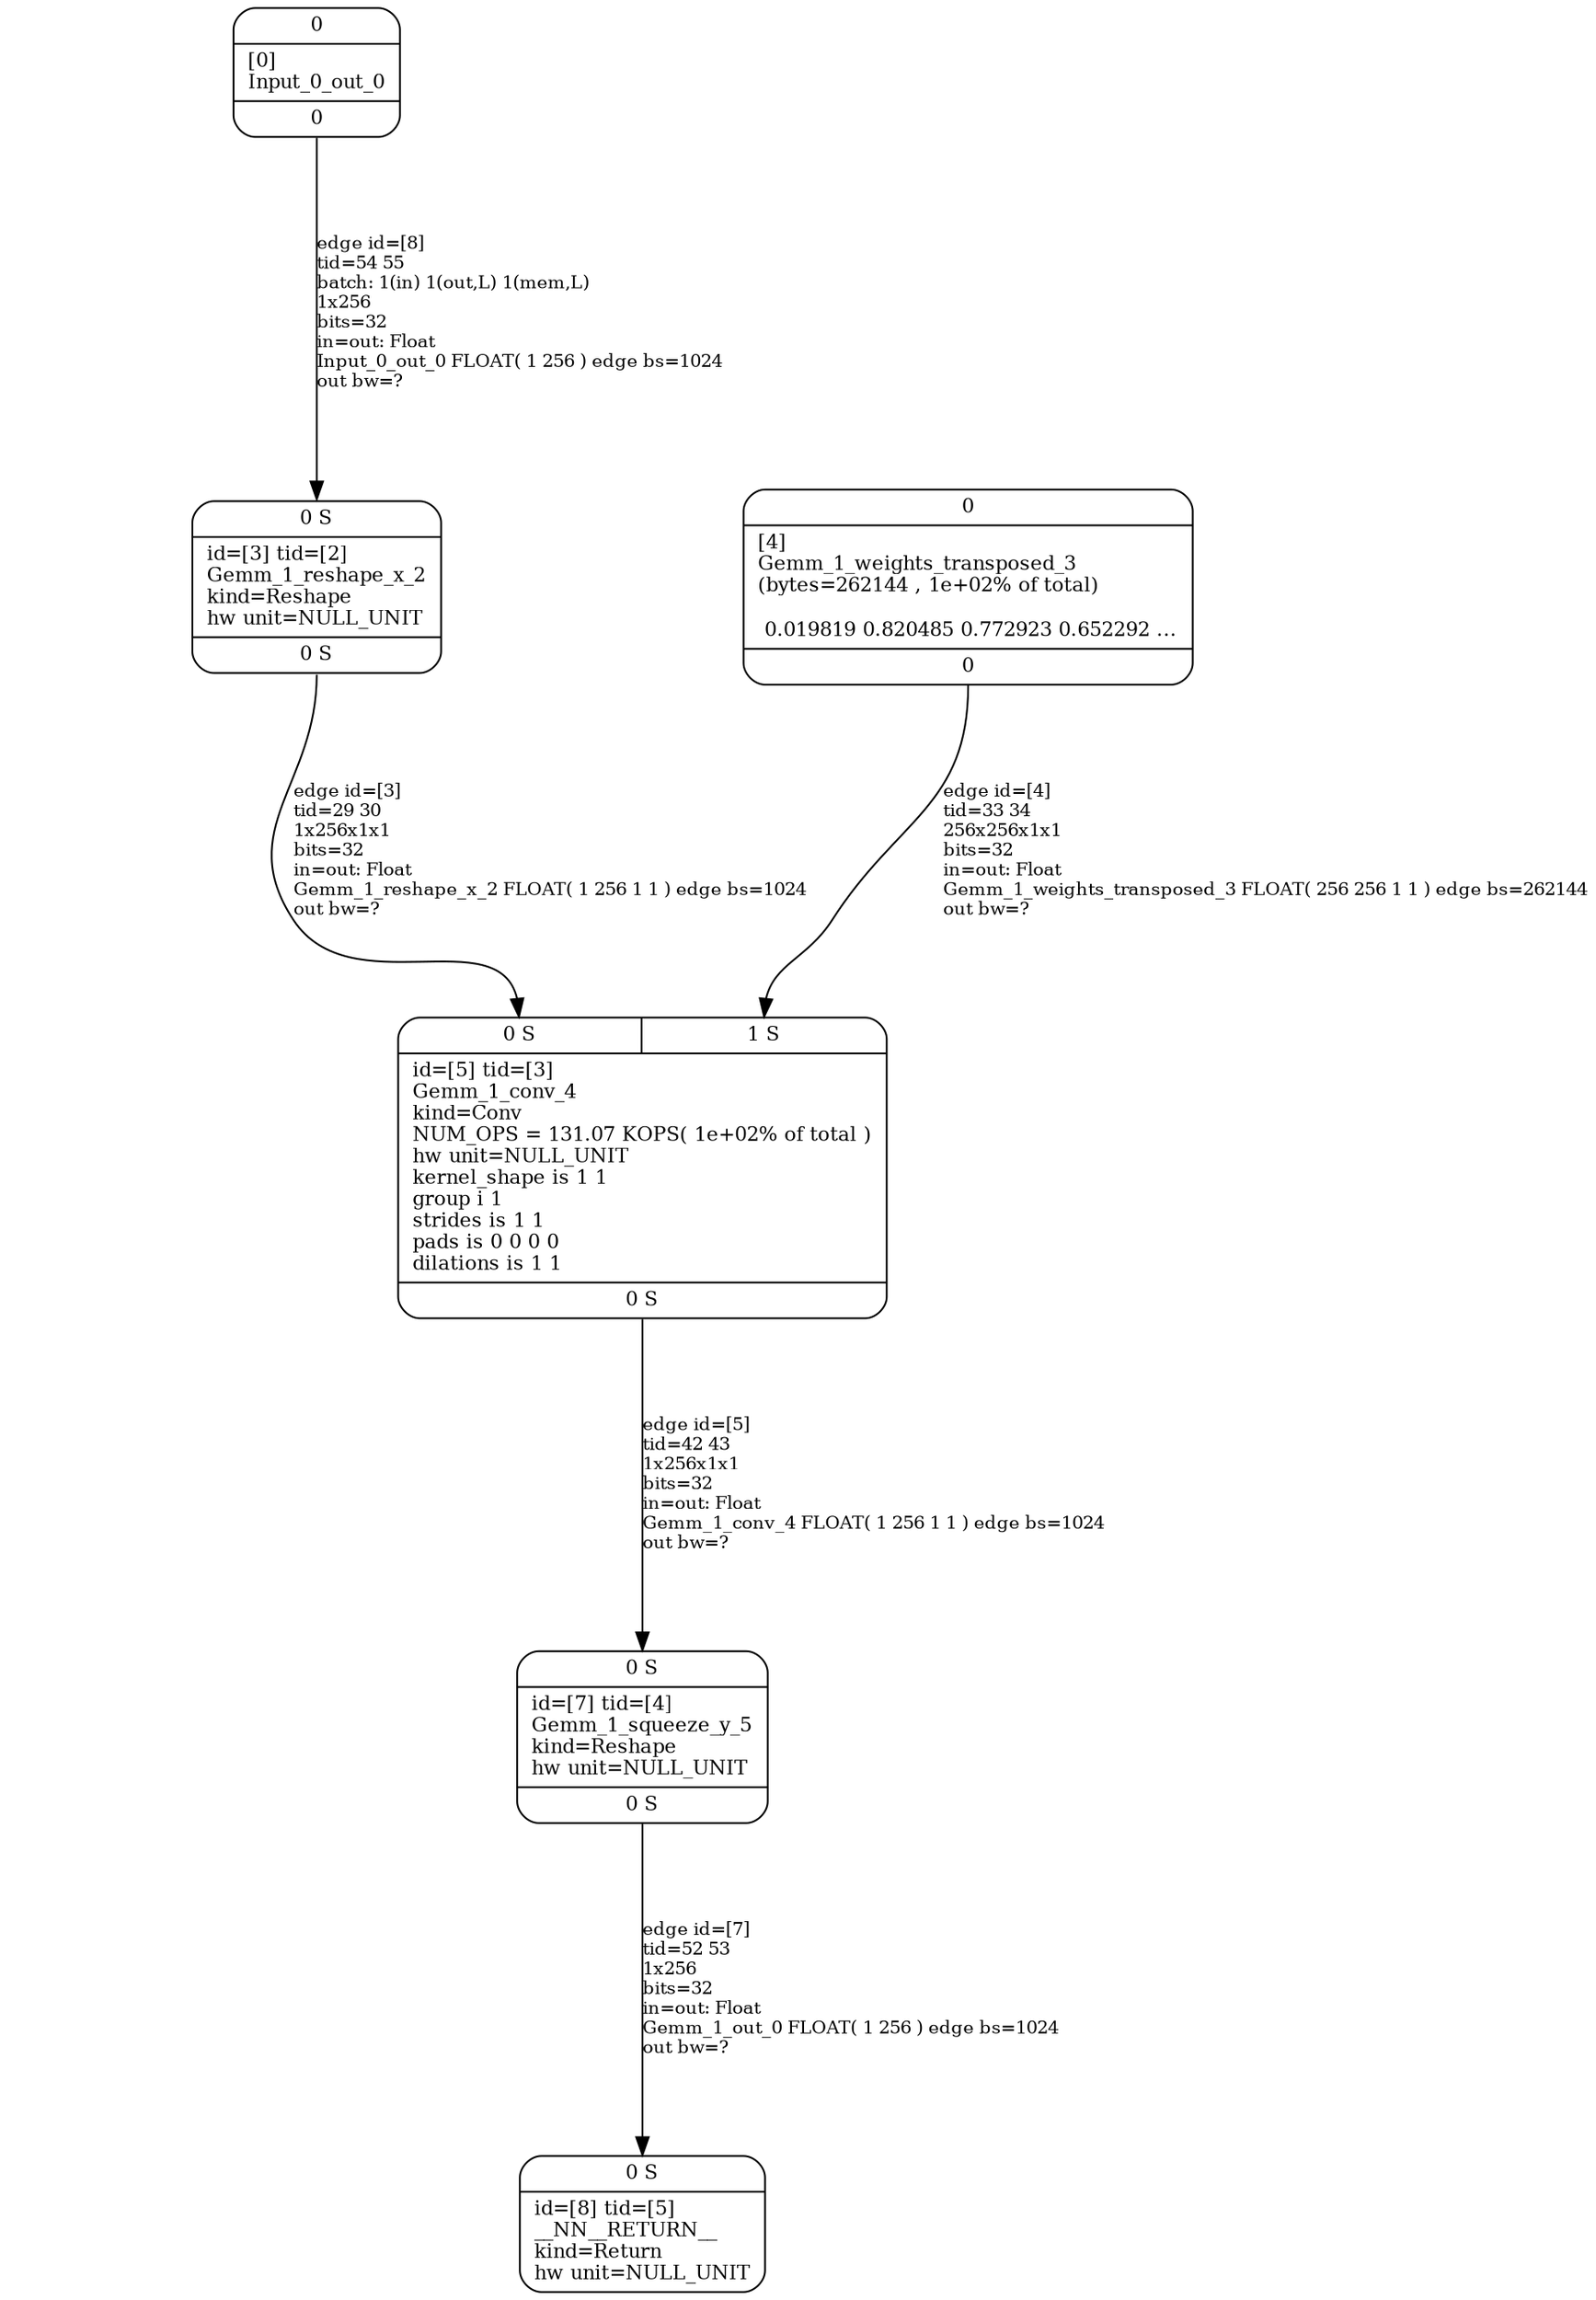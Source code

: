 digraph G {
graph [ fontsize=11 ];
node [ fontsize=11 ];
edge [ fontsize=10 ];
rankdir=BU
ranksep=1.5
nodesep=1
splines=spline
compound=true
Graphinfo [ label="" shape=plaintext, style=rounded, color=black, fontname="Arial-Bold" ];
Gemm_1_weights_transposed_3 [ label="{ { <i0> 0} |  [4]\lGemm_1_weights_transposed_3\l(bytes=262144 , 1e+02% of total)\l\l 0.019819 0.820485 0.772923 0.652292 ... | { <o0> 0} }", shape=record, color=black, style=rounded  ] ;
Input_0_out_0 [ label="{ { <i0> 0} |  [0]\lInput_0_out_0 | { <o0> 0} }", shape=record, color=black, style=rounded  ] ;
Gemm_1_reshape_x_2 [ label="{ { < i0>  0 S } | id=[3] tid=[2]\lGemm_1_reshape_x_2\lkind=Reshape\lhw unit=NULL_UNIT\l | { < o0>  0 S } }", shape=record, color=black, style=rounded  ] ;
Gemm_1_conv_4 [ label="{ { < i0>  0 S  | < i1>  1 S } | id=[5] tid=[3]\lGemm_1_conv_4\lkind=Conv\lNUM_OPS = 131.07 KOPS( 1e+02% of total )\lhw unit=NULL_UNIT\lkernel_shape is 1 1\lgroup i 1\lstrides is 1 1\lpads is 0 0 0 0\ldilations is 1 1\l | { < o0>  0 S } }", shape=record, color=black, style=rounded  ] ;
Gemm_1_squeeze_y_5 [ label="{ { < i0>  0 S } | id=[7] tid=[4]\lGemm_1_squeeze_y_5\lkind=Reshape\lhw unit=NULL_UNIT\l | { < o0>  0 S } }", shape=record, color=black, style=rounded  ] ;
__NN__RETURN__ [ label="{ { < i0>  0 S } | id=[8] tid=[5]\l__NN__RETURN__\lkind=Return\lhw unit=NULL_UNIT\l}", shape=record, color=black, style=rounded  ] ;
Gemm_1_reshape_x_2:o0:s->Gemm_1_conv_4:i0:n [ label="edge id=[3]\ltid=29 30\l1x256x1x1\lbits=32\lin=out: Float\lGemm_1_reshape_x_2 FLOAT( 1 256 1 1 ) edge bs=1024\lout bw=?\l" ]; 
Gemm_1_weights_transposed_3:o0:s->Gemm_1_conv_4:i1:n [ label="edge id=[4]\ltid=33 34\l256x256x1x1\lbits=32\lin=out: Float\lGemm_1_weights_transposed_3 FLOAT( 256 256 1 1 ) edge bs=262144\lout bw=?\l" ]; 
Gemm_1_conv_4:o0:s->Gemm_1_squeeze_y_5:i0:n [ label="edge id=[5]\ltid=42 43\l1x256x1x1\lbits=32\lin=out: Float\lGemm_1_conv_4 FLOAT( 1 256 1 1 ) edge bs=1024\lout bw=?\l" ]; 
Gemm_1_squeeze_y_5:o0:s->__NN__RETURN__:i0:n [ label="edge id=[7]\ltid=52 53\l1x256\lbits=32\lin=out: Float\lGemm_1_out_0 FLOAT( 1 256 ) edge bs=1024\lout bw=?\l" ]; 
Input_0_out_0:o0:s->Gemm_1_reshape_x_2:i0:n [ label="edge id=[8]\ltid=54 55\lbatch: 1(in) 1(out,L) 1(mem,L) \l1x256\lbits=32\lin=out: Float\lInput_0_out_0 FLOAT( 1 256 ) edge bs=1024\lout bw=?\l" ]; 
}
